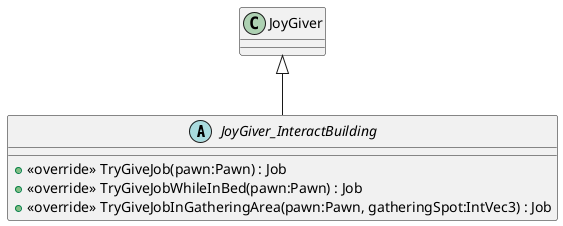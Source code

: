 @startuml
abstract class JoyGiver_InteractBuilding {
    + <<override>> TryGiveJob(pawn:Pawn) : Job
    + <<override>> TryGiveJobWhileInBed(pawn:Pawn) : Job
    + <<override>> TryGiveJobInGatheringArea(pawn:Pawn, gatheringSpot:IntVec3) : Job
}
JoyGiver <|-- JoyGiver_InteractBuilding
@enduml
